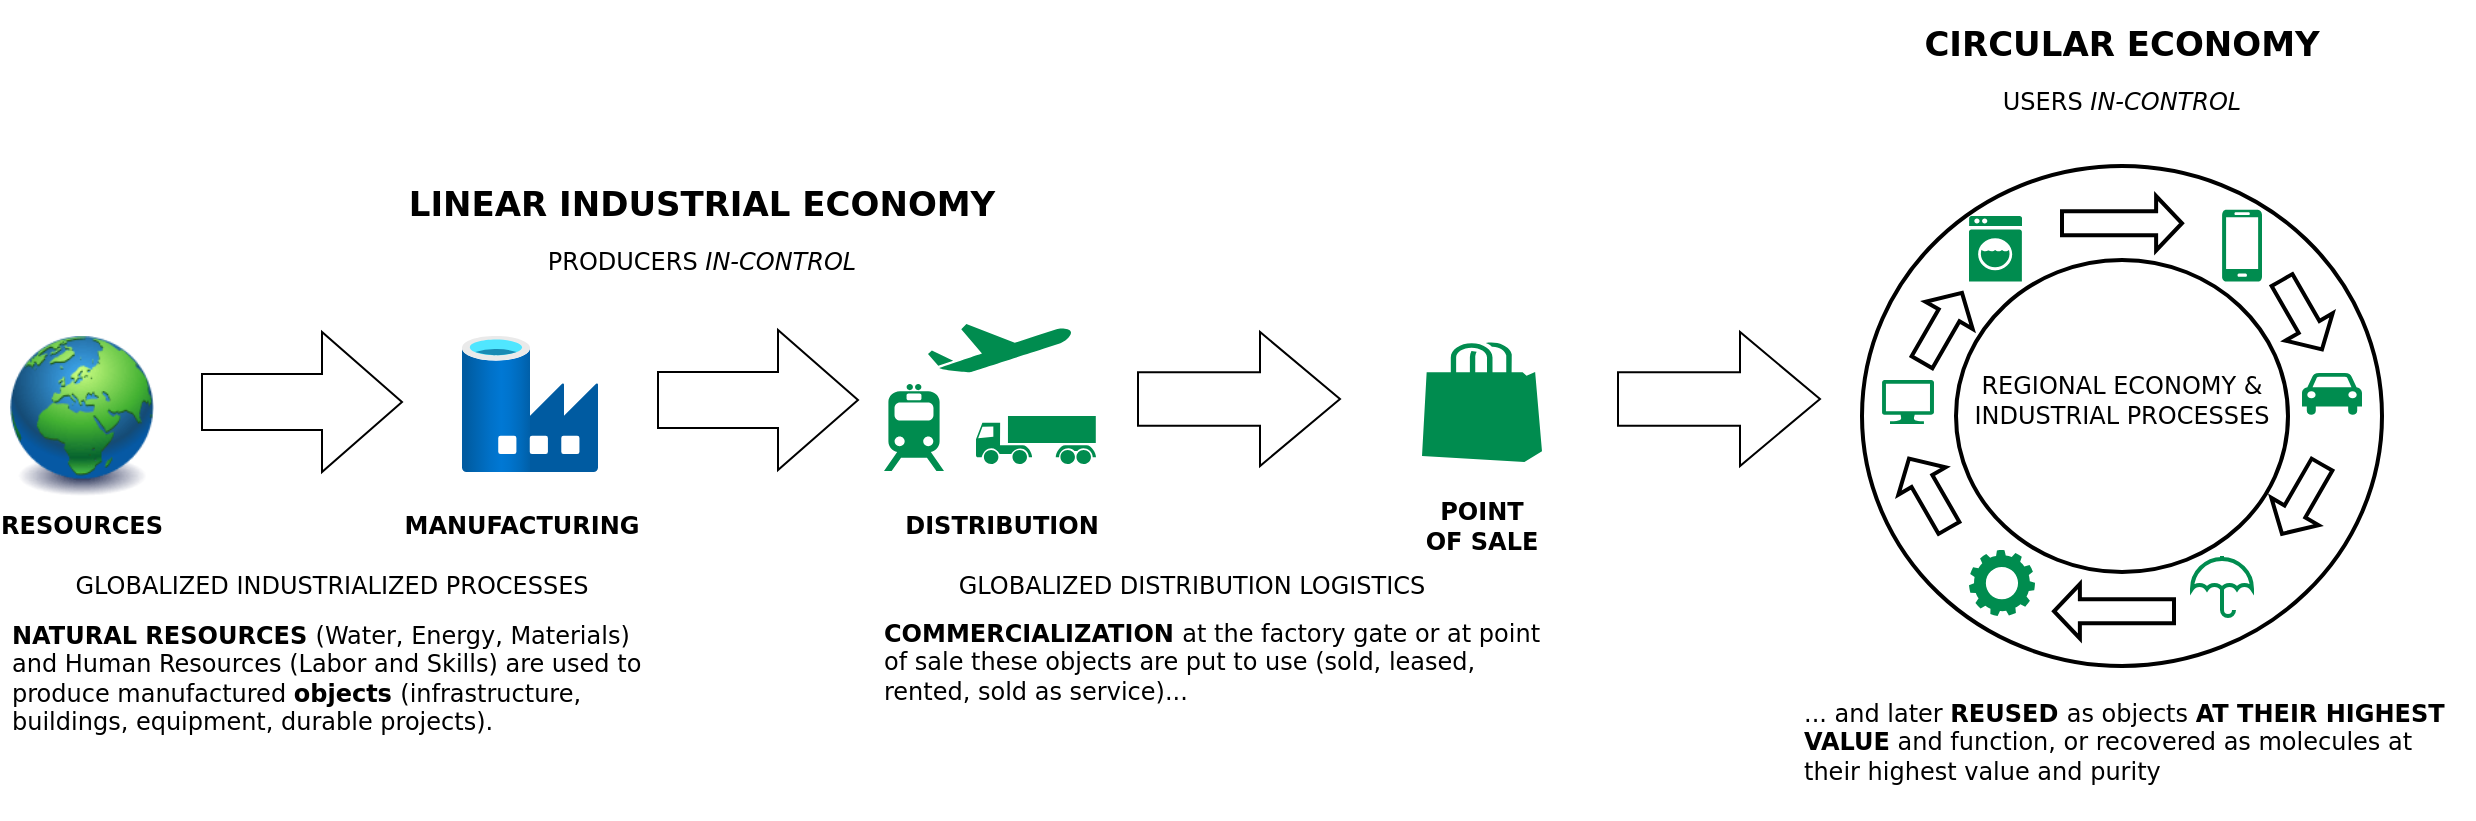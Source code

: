 <mxfile version="16.5.1" type="device"><diagram id="7cgdyGnaYh2V-9Ji7r5o" name="Page-1"><mxGraphModel dx="1351" dy="820" grid="1" gridSize="10" guides="1" tooltips="1" connect="1" arrows="1" fold="1" page="1" pageScale="1" pageWidth="1169" pageHeight="827" math="0" shadow="0"><root><mxCell id="0"/><mxCell id="1" parent="0"/><mxCell id="JD2qEgS04KCjh4JJh1gi-29" value="" style="image;html=1;image=img/lib/clip_art/general/Earth_globe_128x128.png;fontFamily=Dejavu Sans;" parent="1" vertex="1"><mxGeometry x="80" y="210" width="80" height="80" as="geometry"/></mxCell><mxCell id="JD2qEgS04KCjh4JJh1gi-30" value="" style="aspect=fixed;html=1;points=[];align=center;image;fontSize=12;image=img/lib/azure2/databases/Data_Factory.svg;fontFamily=Dejavu Sans;" parent="1" vertex="1"><mxGeometry x="310" y="210" width="68" height="68" as="geometry"/></mxCell><mxCell id="JD2qEgS04KCjh4JJh1gi-34" value="" style="html=1;shadow=0;dashed=0;align=center;verticalAlign=middle;shape=mxgraph.arrows2.arrow;dy=0.6;dx=40;flipH=1;notch=0;rotation=-180;fontFamily=Dejavu Sans;" parent="1" vertex="1"><mxGeometry x="180" y="208" width="100" height="70" as="geometry"/></mxCell><mxCell id="JD2qEgS04KCjh4JJh1gi-36" value="" style="shape=mxgraph.signs.transportation.train_2;html=1;pointerEvents=1;fillColor=#008c4f;strokeColor=none;verticalLabelPosition=bottom;verticalAlign=top;align=center;fontFamily=Dejavu Sans;" parent="1" vertex="1"><mxGeometry x="521" y="234" width="30" height="43.5" as="geometry"/></mxCell><mxCell id="JD2qEgS04KCjh4JJh1gi-37" value="" style="shape=mxgraph.signs.transportation.truck_7;html=1;pointerEvents=1;fillColor=#008c4f;strokeColor=none;verticalLabelPosition=bottom;verticalAlign=top;align=center;fontFamily=Dejavu Sans;" parent="1" vertex="1"><mxGeometry x="567" y="250" width="60" height="24" as="geometry"/></mxCell><mxCell id="JD2qEgS04KCjh4JJh1gi-38" value="" style="shape=mxgraph.signs.transportation.airplane_1;html=1;pointerEvents=1;fillColor=#008c4f;strokeColor=none;verticalLabelPosition=bottom;verticalAlign=top;align=center;fontFamily=Dejavu Sans;" parent="1" vertex="1"><mxGeometry x="543" y="204" width="72" height="24.5" as="geometry"/></mxCell><mxCell id="JD2qEgS04KCjh4JJh1gi-39" value="" style="html=1;shadow=0;dashed=0;align=center;verticalAlign=middle;shape=mxgraph.arrows2.arrow;dy=0.6;dx=40;flipH=1;notch=0;rotation=-180;fontFamily=Dejavu Sans;" parent="1" vertex="1"><mxGeometry x="408" y="207" width="100" height="70" as="geometry"/></mxCell><mxCell id="JD2qEgS04KCjh4JJh1gi-40" value="" style="html=1;shadow=0;dashed=0;align=center;verticalAlign=middle;shape=mxgraph.arrows2.arrow;dy=0.6;dx=40;flipH=1;notch=0;rotation=-180;fontFamily=Dejavu Sans;" parent="1" vertex="1"><mxGeometry x="648" y="208" width="101" height="67" as="geometry"/></mxCell><mxCell id="JD2qEgS04KCjh4JJh1gi-41" value="" style="verticalLabelPosition=bottom;html=1;verticalAlign=top;align=center;strokeColor=none;fillColor=#008c4f;shape=mxgraph.azure.azure_marketplace;fontFamily=Dejavu Sans;" parent="1" vertex="1"><mxGeometry x="790" y="213" width="60" height="60" as="geometry"/></mxCell><mxCell id="JD2qEgS04KCjh4JJh1gi-42" value="&lt;b&gt;RESOURCES&lt;/b&gt;" style="text;html=1;strokeColor=none;fillColor=none;align=center;verticalAlign=middle;whiteSpace=wrap;rounded=0;fontFamily=Dejavu Sans;" parent="1" vertex="1"><mxGeometry x="90" y="290" width="60" height="30" as="geometry"/></mxCell><mxCell id="JD2qEgS04KCjh4JJh1gi-43" value="&lt;b&gt;MANUFACTURING&lt;/b&gt;" style="text;html=1;strokeColor=none;fillColor=none;align=center;verticalAlign=middle;whiteSpace=wrap;rounded=0;fontFamily=Dejavu Sans;" parent="1" vertex="1"><mxGeometry x="310" y="290" width="60" height="30" as="geometry"/></mxCell><mxCell id="JD2qEgS04KCjh4JJh1gi-44" value="&lt;b&gt;DISTRIBUTION&lt;br&gt;&lt;/b&gt;" style="text;html=1;strokeColor=none;fillColor=none;align=center;verticalAlign=middle;whiteSpace=wrap;rounded=0;fontFamily=Dejavu Sans;" parent="1" vertex="1"><mxGeometry x="550" y="290" width="60" height="30" as="geometry"/></mxCell><mxCell id="JD2qEgS04KCjh4JJh1gi-45" value="&lt;b&gt;POINT OF SALE&lt;br&gt;&lt;/b&gt;" style="text;html=1;strokeColor=none;fillColor=none;align=center;verticalAlign=middle;whiteSpace=wrap;rounded=0;fontFamily=Dejavu Sans;" parent="1" vertex="1"><mxGeometry x="790" y="290" width="60" height="30" as="geometry"/></mxCell><mxCell id="JD2qEgS04KCjh4JJh1gi-46" value="" style="html=1;shadow=0;align=center;verticalAlign=middle;shape=mxgraph.arrows2.arrow;dy=0.6;dx=40;flipH=1;notch=0;rotation=-180;fontFamily=Dejavu Sans;" parent="1" vertex="1"><mxGeometry x="888" y="208" width="101" height="67" as="geometry"/></mxCell><mxCell id="JD2qEgS04KCjh4JJh1gi-47" value="GLOBALIZED INDUSTRIALIZED PROCESSES" style="text;html=1;strokeColor=none;fillColor=none;align=center;verticalAlign=middle;whiteSpace=wrap;rounded=0;fontFamily=Dejavu Sans;" parent="1" vertex="1"><mxGeometry x="100" y="320" width="290" height="30" as="geometry"/></mxCell><mxCell id="JD2qEgS04KCjh4JJh1gi-48" value="GLOBALIZED DISTRIBUTION LOGISTICS" style="text;html=1;strokeColor=none;fillColor=none;align=center;verticalAlign=middle;whiteSpace=wrap;rounded=0;fontFamily=Dejavu Sans;" parent="1" vertex="1"><mxGeometry x="530" y="320" width="290" height="30" as="geometry"/></mxCell><mxCell id="JD2qEgS04KCjh4JJh1gi-49" value="&lt;h1&gt;&lt;span style=&quot;white-space: pre&quot;&gt;&#9;&lt;/span&gt;&lt;/h1&gt;&lt;p&gt;&lt;b&gt;NATURAL RESOURCES &lt;/b&gt;(Water, Energy, Materials) and Human Resources (Labor and Skills) are used to produce manufactured &lt;b&gt;objects &lt;/b&gt;(infrastructure, buildings, equipment, durable projects).&lt;/p&gt;" style="text;html=1;strokeColor=none;fillColor=none;spacing=5;spacingTop=-20;whiteSpace=wrap;overflow=hidden;rounded=0;fontFamily=Dejavu Sans;" parent="1" vertex="1"><mxGeometry x="80" y="302" width="340" height="120" as="geometry"/></mxCell><mxCell id="JD2qEgS04KCjh4JJh1gi-50" value="&lt;h1 style=&quot;text-align: right&quot;&gt;&lt;span&gt;&#9;&lt;/span&gt;&lt;br&gt;&lt;/h1&gt;&lt;div&gt;&lt;b&gt;COMMERCIALIZATION &lt;/b&gt;at the factory gate or at point of sale these objects are put to use (sold, leased, rented, sold as service)...&lt;/div&gt;" style="text;html=1;strokeColor=none;fillColor=none;spacing=5;spacingTop=-20;whiteSpace=wrap;overflow=hidden;rounded=0;fontFamily=Dejavu Sans;" parent="1" vertex="1"><mxGeometry x="516" y="301" width="340" height="110" as="geometry"/></mxCell><mxCell id="XSvAwubh_bhVhY6NmsS1-25" value="" style="verticalLabelPosition=bottom;verticalAlign=top;html=1;shape=mxgraph.basic.donut;dx=47;fillColor=default;strokeWidth=2;" parent="1" vertex="1"><mxGeometry x="1010" y="125" width="260" height="250" as="geometry"/></mxCell><mxCell id="XSvAwubh_bhVhY6NmsS1-15" value="" style="shape=mxgraph.signs.tech.washing_machine;html=1;pointerEvents=1;fillColor=#008c4f;strokeColor=none;verticalLabelPosition=bottom;verticalAlign=top;align=center;fontFamily=Dejavu Sans;fontSize=40;" parent="1" vertex="1"><mxGeometry x="1063.5" y="150" width="26.5" height="32.75" as="geometry"/></mxCell><mxCell id="XSvAwubh_bhVhY6NmsS1-17" value="" style="verticalLabelPosition=bottom;html=1;verticalAlign=top;align=center;strokeColor=none;fillColor=#008c4f;shape=mxgraph.azure.mobile;pointerEvents=1;" parent="1" vertex="1"><mxGeometry x="1190" y="146.88" width="20" height="35.87" as="geometry"/></mxCell><mxCell id="XSvAwubh_bhVhY6NmsS1-16" value="" style="shape=mxgraph.signs.transportation.car_4;html=1;pointerEvents=1;fillColor=#008c4f;strokeColor=none;verticalLabelPosition=bottom;verticalAlign=top;align=center;fontFamily=Dejavu Sans;fontSize=40;" parent="1" vertex="1"><mxGeometry x="1230" y="228.5" width="30" height="21.5" as="geometry"/></mxCell><mxCell id="XSvAwubh_bhVhY6NmsS1-14" value="" style="verticalLabelPosition=bottom;html=1;verticalAlign=top;align=center;strokeColor=none;fillColor=#008c4f;shape=mxgraph.azure.computer;pointerEvents=1;fontFamily=Dejavu Sans;fontSize=40;" parent="1" vertex="1"><mxGeometry x="1020" y="232" width="26" height="22" as="geometry"/></mxCell><mxCell id="XSvAwubh_bhVhY6NmsS1-19" value="" style="sketch=0;html=1;aspect=fixed;strokeColor=none;shadow=0;align=center;verticalAlign=top;fillColor=#008c4f;shape=mxgraph.gcp2.gear" parent="1" vertex="1"><mxGeometry x="1063.5" y="317" width="33" height="33" as="geometry"/></mxCell><mxCell id="XSvAwubh_bhVhY6NmsS1-20" value="" style="html=1;verticalLabelPosition=bottom;align=center;labelBackgroundColor=#ffffff;verticalAlign=top;strokeWidth=2;strokeColor=#008c4f;shadow=0;dashed=0;shape=mxgraph.ios7.icons.umbrella;fillColor=default;" parent="1" vertex="1"><mxGeometry x="1175" y="320" width="30" height="30" as="geometry"/></mxCell><mxCell id="XSvAwubh_bhVhY6NmsS1-27" value="" style="verticalLabelPosition=bottom;verticalAlign=top;html=1;strokeWidth=2;shape=mxgraph.arrows2.arrow;dy=0.56;dx=12.94;notch=0;fillColor=default;rotation=-60;" parent="1" vertex="1"><mxGeometry x="1030" y="192.16" width="40" height="27.25" as="geometry"/></mxCell><mxCell id="XSvAwubh_bhVhY6NmsS1-29" value="" style="verticalLabelPosition=bottom;verticalAlign=top;html=1;strokeWidth=2;shape=mxgraph.arrows2.arrow;dy=0.56;dx=12.94;notch=0;fillColor=default;rotation=0;" parent="1" vertex="1"><mxGeometry x="1110" y="140" width="60" height="27.25" as="geometry"/></mxCell><mxCell id="XSvAwubh_bhVhY6NmsS1-31" value="" style="verticalLabelPosition=bottom;verticalAlign=top;html=1;strokeWidth=2;shape=mxgraph.arrows2.arrow;dy=0.56;dx=12.94;notch=0;fillColor=default;rotation=60;" parent="1" vertex="1"><mxGeometry x="1210" y="185.75" width="40" height="27.25" as="geometry"/></mxCell><mxCell id="XSvAwubh_bhVhY6NmsS1-32" value="" style="verticalLabelPosition=bottom;verticalAlign=top;html=1;strokeWidth=2;shape=mxgraph.arrows2.arrow;dy=0.56;dx=12.94;notch=0;fillColor=default;rotation=120;" parent="1" vertex="1"><mxGeometry x="1210" y="278" width="40" height="27.25" as="geometry"/></mxCell><mxCell id="XSvAwubh_bhVhY6NmsS1-33" value="" style="verticalLabelPosition=bottom;verticalAlign=top;html=1;strokeWidth=2;shape=mxgraph.arrows2.arrow;dy=0.56;dx=12.94;notch=0;fillColor=default;rotation=-180;" parent="1" vertex="1"><mxGeometry x="1106" y="334" width="60" height="27.25" as="geometry"/></mxCell><mxCell id="XSvAwubh_bhVhY6NmsS1-34" value="" style="verticalLabelPosition=bottom;verticalAlign=top;html=1;strokeWidth=2;shape=mxgraph.arrows2.arrow;dy=0.56;dx=12.94;notch=0;fillColor=default;rotation=-120;" parent="1" vertex="1"><mxGeometry x="1023.5" y="275" width="40" height="27.25" as="geometry"/></mxCell><mxCell id="XSvAwubh_bhVhY6NmsS1-35" value="REGIONAL ECONOMY &amp;amp; INDUSTRIAL PROCESSES" style="text;html=1;strokeColor=none;fillColor=none;align=center;verticalAlign=middle;whiteSpace=wrap;rounded=0;fontFamily=Dejavu Sans;" parent="1" vertex="1"><mxGeometry x="1065" y="226.5" width="150" height="30" as="geometry"/></mxCell><mxCell id="XSvAwubh_bhVhY6NmsS1-37" value="&lt;h1 style=&quot;text-align: right&quot;&gt;&lt;br&gt;&lt;/h1&gt;&lt;div&gt;... and later &lt;b&gt;REUSED &lt;/b&gt;as objects &lt;b&gt;AT THEIR HIGHEST VALUE&lt;/b&gt;&amp;nbsp;and function, or recovered as molecules at their highest value and purity&lt;/div&gt;" style="text;html=1;strokeColor=none;fillColor=none;spacing=5;spacingTop=-20;whiteSpace=wrap;overflow=hidden;rounded=0;fontFamily=Dejavu Sans;" parent="1" vertex="1"><mxGeometry x="976" y="341" width="340" height="110" as="geometry"/></mxCell><mxCell id="I54nmJRX4auF4Ak4l0F5-1" value="&lt;h1 style=&quot;font-size: 17px&quot;&gt;LINEAR INDUSTRIAL ECONOMY&lt;/h1&gt;&lt;div&gt;PRODUCERS &lt;i&gt;IN-CONTROL&lt;/i&gt;&lt;/div&gt;" style="text;html=1;strokeColor=none;fillColor=none;spacing=5;spacingTop=-20;whiteSpace=wrap;overflow=hidden;rounded=0;fontFamily=Dejavu Sans;align=center;" vertex="1" parent="1"><mxGeometry x="260" y="132.75" width="340" height="50" as="geometry"/></mxCell><mxCell id="I54nmJRX4auF4Ak4l0F5-2" value="&lt;h1 style=&quot;font-size: 17px&quot;&gt;CIRCULAR ECONOMY&lt;/h1&gt;&lt;div&gt;USERS&amp;nbsp;&lt;i&gt;IN-CONTROL&lt;/i&gt;&lt;/div&gt;" style="text;html=1;strokeColor=none;fillColor=none;spacing=5;spacingTop=-20;whiteSpace=wrap;overflow=hidden;rounded=0;fontFamily=Dejavu Sans;align=center;" vertex="1" parent="1"><mxGeometry x="970" y="52.75" width="340" height="50" as="geometry"/></mxCell></root></mxGraphModel></diagram></mxfile>